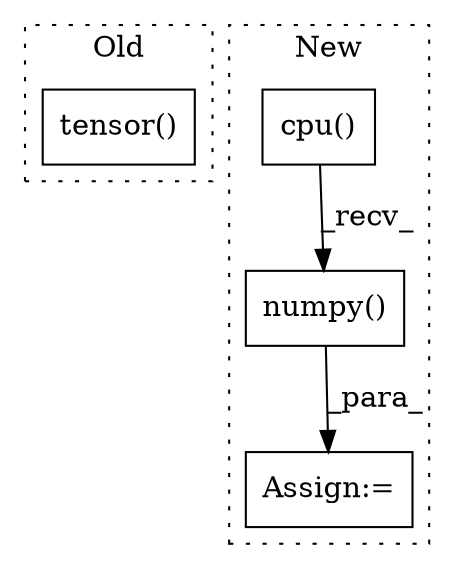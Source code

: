 digraph G {
subgraph cluster0 {
1 [label="tensor()" a="75" s="6492,6560" l="13,113" shape="box"];
label = "Old";
style="dotted";
}
subgraph cluster1 {
2 [label="cpu()" a="75" s="6539" l="18" shape="box"];
3 [label="numpy()" a="75" s="6539" l="26" shape="box"];
4 [label="Assign:=" a="68" s="6532" l="3" shape="box"];
label = "New";
style="dotted";
}
2 -> 3 [label="_recv_"];
3 -> 4 [label="_para_"];
}